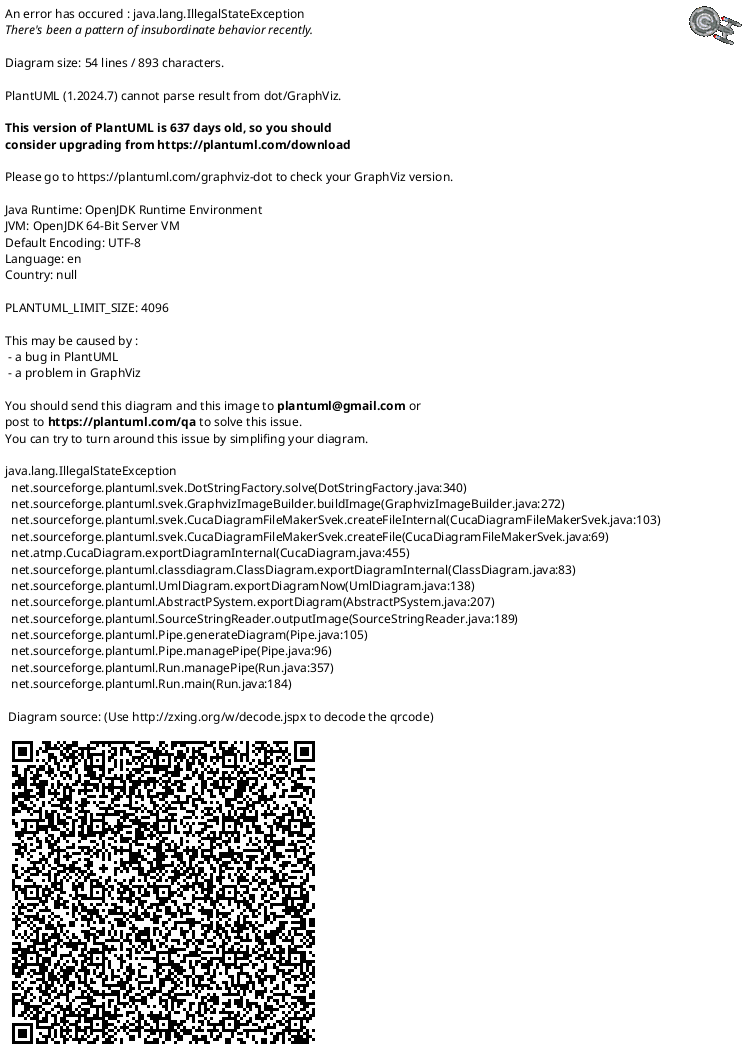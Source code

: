 @startuml TaskFusion-CLI 
skinparam linetype ortho

top to bottom direction

package "Facade-layer" {
    class "TaskFusion" as taskFusion {

    }

}

package "Presentation-layer" {
    class TaskFusionCLI {
        - scanner : Scanner
        --
        # getInstance() : TaskFusionCLI
        + mainLoop() : void
    }

    interface ControllerInterface {
        --
        showMenu() : void
    }

    class ____MenuController {
        --
    }


    interface ViewInterface {
        --
        show() : void
    }

    class ____View {
        --
    }

    class ____Component

    TaskFusionCLI -->"1" ____MenuController

    ____MenuController --|> ControllerInterface
    ____View --|> ViewInterface
    ____MenuController -->"0..*" ____View
    ____View -->"0..1"  ____MenuController
    ____View -->"0..*" ____Component
}


TaskFusionCLI -u->"1" taskFusion : taskFusion

@enduml